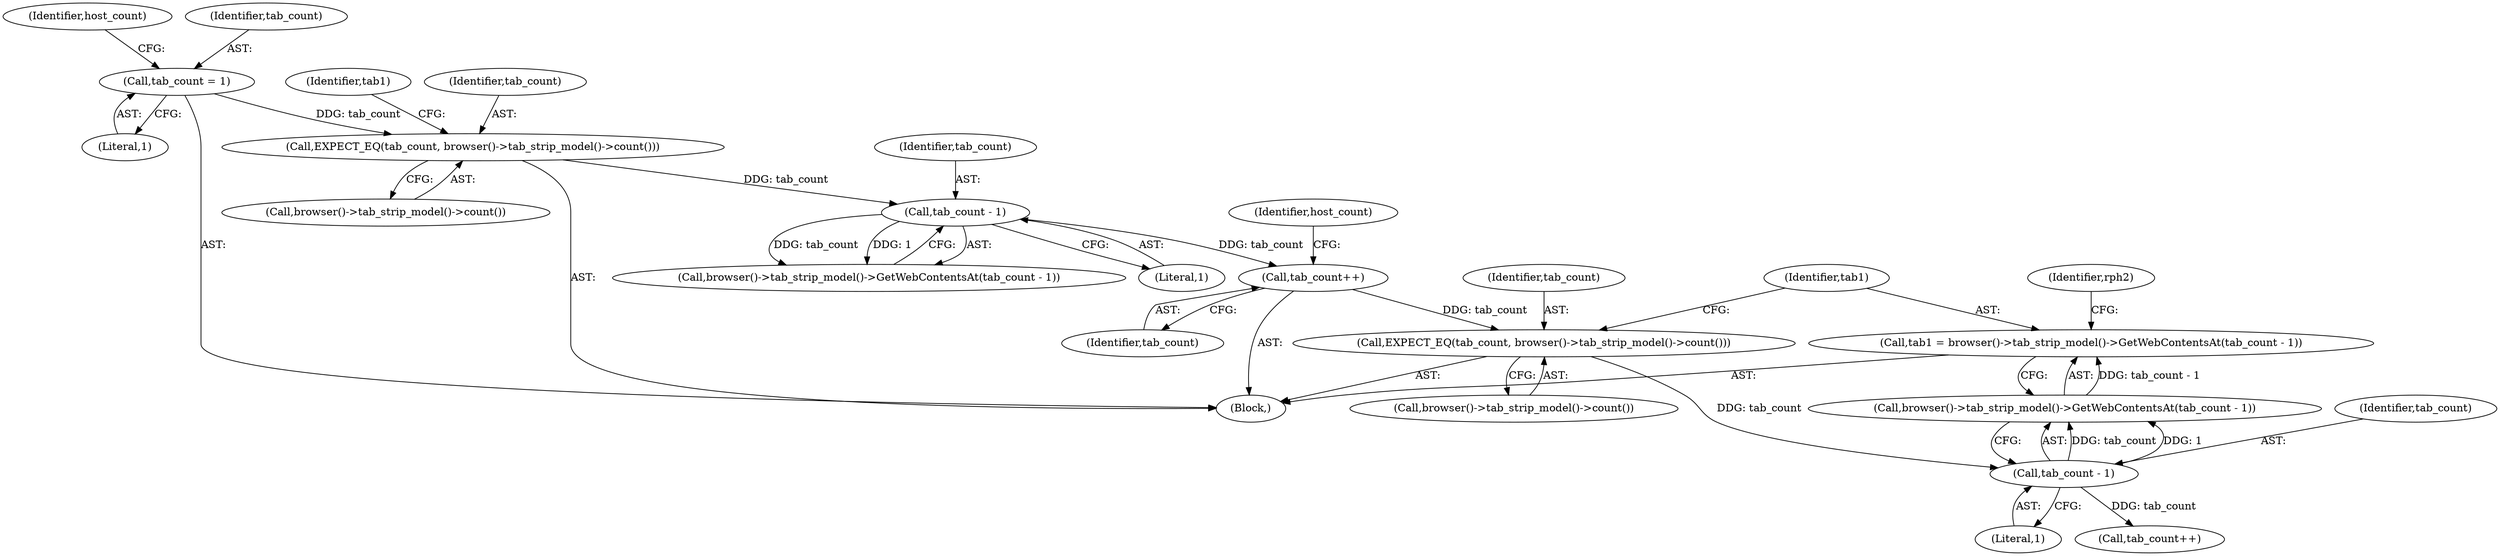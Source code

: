 digraph "0_Chrome_1f5ad409dbf5334523931df37598ea49e9849c87@pointer" {
"1000171" [label="(Call,tab1 = browser()->tab_strip_model()->GetWebContentsAt(tab_count - 1))"];
"1000173" [label="(Call,browser()->tab_strip_model()->GetWebContentsAt(tab_count - 1))"];
"1000174" [label="(Call,tab_count - 1)"];
"1000168" [label="(Call,EXPECT_EQ(tab_count, browser()->tab_strip_model()->count()))"];
"1000164" [label="(Call,tab_count++)"];
"1000146" [label="(Call,tab_count - 1)"];
"1000140" [label="(Call,EXPECT_EQ(tab_count, browser()->tab_strip_model()->count()))"];
"1000103" [label="(Call,tab_count = 1)"];
"1000105" [label="(Literal,1)"];
"1000146" [label="(Call,tab_count - 1)"];
"1000145" [label="(Call,browser()->tab_strip_model()->GetWebContentsAt(tab_count - 1))"];
"1000172" [label="(Identifier,tab1)"];
"1000140" [label="(Call,EXPECT_EQ(tab_count, browser()->tab_strip_model()->count()))"];
"1000165" [label="(Identifier,tab_count)"];
"1000142" [label="(Call,browser()->tab_strip_model()->count())"];
"1000170" [label="(Call,browser()->tab_strip_model()->count())"];
"1000175" [label="(Identifier,tab_count)"];
"1000164" [label="(Call,tab_count++)"];
"1000168" [label="(Call,EXPECT_EQ(tab_count, browser()->tab_strip_model()->count()))"];
"1000176" [label="(Literal,1)"];
"1000144" [label="(Identifier,tab1)"];
"1000147" [label="(Identifier,tab_count)"];
"1000167" [label="(Identifier,host_count)"];
"1000148" [label="(Literal,1)"];
"1000195" [label="(Call,tab_count++)"];
"1000108" [label="(Identifier,host_count)"];
"1000178" [label="(Identifier,rph2)"];
"1000174" [label="(Call,tab_count - 1)"];
"1000169" [label="(Identifier,tab_count)"];
"1000171" [label="(Call,tab1 = browser()->tab_strip_model()->GetWebContentsAt(tab_count - 1))"];
"1000101" [label="(Block,)"];
"1000173" [label="(Call,browser()->tab_strip_model()->GetWebContentsAt(tab_count - 1))"];
"1000141" [label="(Identifier,tab_count)"];
"1000104" [label="(Identifier,tab_count)"];
"1000103" [label="(Call,tab_count = 1)"];
"1000171" -> "1000101"  [label="AST: "];
"1000171" -> "1000173"  [label="CFG: "];
"1000172" -> "1000171"  [label="AST: "];
"1000173" -> "1000171"  [label="AST: "];
"1000178" -> "1000171"  [label="CFG: "];
"1000173" -> "1000171"  [label="DDG: tab_count - 1"];
"1000173" -> "1000174"  [label="CFG: "];
"1000174" -> "1000173"  [label="AST: "];
"1000174" -> "1000173"  [label="DDG: tab_count"];
"1000174" -> "1000173"  [label="DDG: 1"];
"1000174" -> "1000176"  [label="CFG: "];
"1000175" -> "1000174"  [label="AST: "];
"1000176" -> "1000174"  [label="AST: "];
"1000168" -> "1000174"  [label="DDG: tab_count"];
"1000174" -> "1000195"  [label="DDG: tab_count"];
"1000168" -> "1000101"  [label="AST: "];
"1000168" -> "1000170"  [label="CFG: "];
"1000169" -> "1000168"  [label="AST: "];
"1000170" -> "1000168"  [label="AST: "];
"1000172" -> "1000168"  [label="CFG: "];
"1000164" -> "1000168"  [label="DDG: tab_count"];
"1000164" -> "1000101"  [label="AST: "];
"1000164" -> "1000165"  [label="CFG: "];
"1000165" -> "1000164"  [label="AST: "];
"1000167" -> "1000164"  [label="CFG: "];
"1000146" -> "1000164"  [label="DDG: tab_count"];
"1000146" -> "1000145"  [label="AST: "];
"1000146" -> "1000148"  [label="CFG: "];
"1000147" -> "1000146"  [label="AST: "];
"1000148" -> "1000146"  [label="AST: "];
"1000145" -> "1000146"  [label="CFG: "];
"1000146" -> "1000145"  [label="DDG: tab_count"];
"1000146" -> "1000145"  [label="DDG: 1"];
"1000140" -> "1000146"  [label="DDG: tab_count"];
"1000140" -> "1000101"  [label="AST: "];
"1000140" -> "1000142"  [label="CFG: "];
"1000141" -> "1000140"  [label="AST: "];
"1000142" -> "1000140"  [label="AST: "];
"1000144" -> "1000140"  [label="CFG: "];
"1000103" -> "1000140"  [label="DDG: tab_count"];
"1000103" -> "1000101"  [label="AST: "];
"1000103" -> "1000105"  [label="CFG: "];
"1000104" -> "1000103"  [label="AST: "];
"1000105" -> "1000103"  [label="AST: "];
"1000108" -> "1000103"  [label="CFG: "];
}
